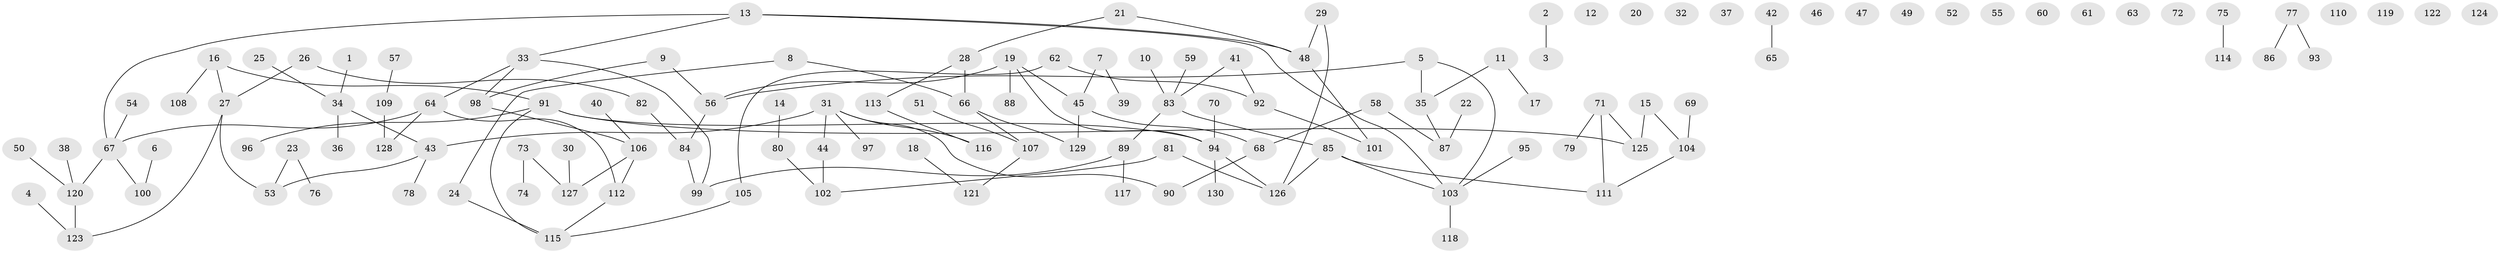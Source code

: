 // Generated by graph-tools (version 1.1) at 2025/33/03/09/25 02:33:35]
// undirected, 130 vertices, 128 edges
graph export_dot {
graph [start="1"]
  node [color=gray90,style=filled];
  1;
  2;
  3;
  4;
  5;
  6;
  7;
  8;
  9;
  10;
  11;
  12;
  13;
  14;
  15;
  16;
  17;
  18;
  19;
  20;
  21;
  22;
  23;
  24;
  25;
  26;
  27;
  28;
  29;
  30;
  31;
  32;
  33;
  34;
  35;
  36;
  37;
  38;
  39;
  40;
  41;
  42;
  43;
  44;
  45;
  46;
  47;
  48;
  49;
  50;
  51;
  52;
  53;
  54;
  55;
  56;
  57;
  58;
  59;
  60;
  61;
  62;
  63;
  64;
  65;
  66;
  67;
  68;
  69;
  70;
  71;
  72;
  73;
  74;
  75;
  76;
  77;
  78;
  79;
  80;
  81;
  82;
  83;
  84;
  85;
  86;
  87;
  88;
  89;
  90;
  91;
  92;
  93;
  94;
  95;
  96;
  97;
  98;
  99;
  100;
  101;
  102;
  103;
  104;
  105;
  106;
  107;
  108;
  109;
  110;
  111;
  112;
  113;
  114;
  115;
  116;
  117;
  118;
  119;
  120;
  121;
  122;
  123;
  124;
  125;
  126;
  127;
  128;
  129;
  130;
  1 -- 34;
  2 -- 3;
  4 -- 123;
  5 -- 35;
  5 -- 56;
  5 -- 103;
  6 -- 100;
  7 -- 39;
  7 -- 45;
  8 -- 24;
  8 -- 66;
  9 -- 56;
  9 -- 98;
  10 -- 83;
  11 -- 17;
  11 -- 35;
  13 -- 33;
  13 -- 48;
  13 -- 67;
  13 -- 103;
  14 -- 80;
  15 -- 104;
  15 -- 125;
  16 -- 27;
  16 -- 91;
  16 -- 108;
  18 -- 121;
  19 -- 45;
  19 -- 56;
  19 -- 88;
  19 -- 94;
  21 -- 28;
  21 -- 48;
  22 -- 87;
  23 -- 53;
  23 -- 76;
  24 -- 115;
  25 -- 34;
  26 -- 27;
  26 -- 82;
  27 -- 53;
  27 -- 123;
  28 -- 66;
  28 -- 113;
  29 -- 48;
  29 -- 126;
  30 -- 127;
  31 -- 43;
  31 -- 44;
  31 -- 90;
  31 -- 97;
  31 -- 116;
  33 -- 64;
  33 -- 98;
  33 -- 99;
  34 -- 36;
  34 -- 43;
  35 -- 87;
  38 -- 120;
  40 -- 106;
  41 -- 83;
  41 -- 92;
  42 -- 65;
  43 -- 53;
  43 -- 78;
  44 -- 102;
  45 -- 68;
  45 -- 129;
  48 -- 101;
  50 -- 120;
  51 -- 107;
  54 -- 67;
  56 -- 84;
  57 -- 109;
  58 -- 68;
  58 -- 87;
  59 -- 83;
  62 -- 92;
  62 -- 105;
  64 -- 67;
  64 -- 112;
  64 -- 128;
  66 -- 107;
  66 -- 129;
  67 -- 100;
  67 -- 120;
  68 -- 90;
  69 -- 104;
  70 -- 94;
  71 -- 79;
  71 -- 111;
  71 -- 125;
  73 -- 74;
  73 -- 127;
  75 -- 114;
  77 -- 86;
  77 -- 93;
  80 -- 102;
  81 -- 102;
  81 -- 126;
  82 -- 84;
  83 -- 85;
  83 -- 89;
  84 -- 99;
  85 -- 103;
  85 -- 111;
  85 -- 126;
  89 -- 99;
  89 -- 117;
  91 -- 94;
  91 -- 96;
  91 -- 115;
  91 -- 125;
  92 -- 101;
  94 -- 126;
  94 -- 130;
  95 -- 103;
  98 -- 106;
  103 -- 118;
  104 -- 111;
  105 -- 115;
  106 -- 112;
  106 -- 127;
  107 -- 121;
  109 -- 128;
  112 -- 115;
  113 -- 116;
  120 -- 123;
}
